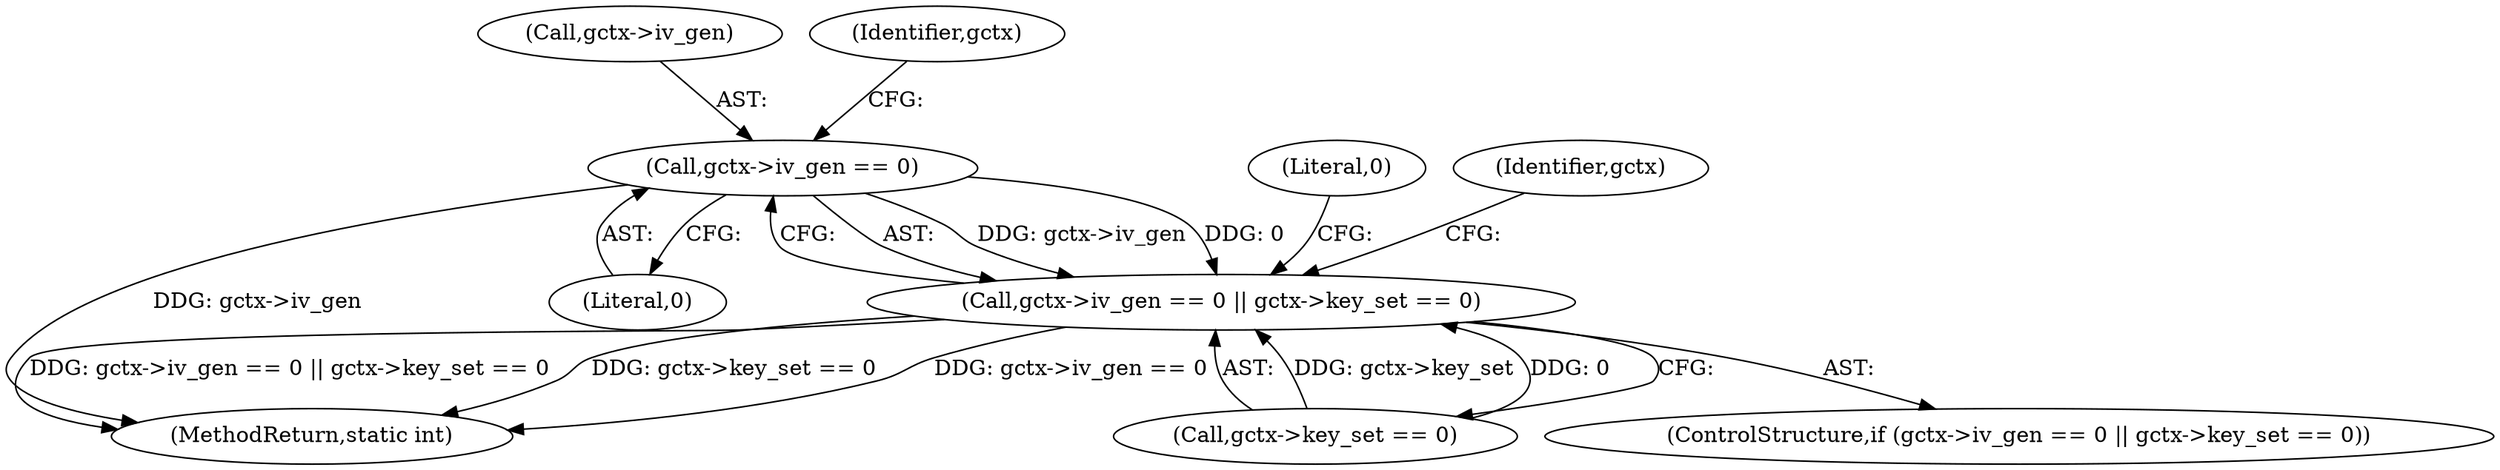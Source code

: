 digraph "0_openssl_00d965474b22b54e4275232bc71ee0c699c5cd21_0@pointer" {
"1000342" [label="(Call,gctx->iv_gen == 0)"];
"1000341" [label="(Call,gctx->iv_gen == 0 || gctx->key_set == 0)"];
"1000343" [label="(Call,gctx->iv_gen)"];
"1000342" [label="(Call,gctx->iv_gen == 0)"];
"1000340" [label="(ControlStructure,if (gctx->iv_gen == 0 || gctx->key_set == 0))"];
"1000341" [label="(Call,gctx->iv_gen == 0 || gctx->key_set == 0)"];
"1000353" [label="(Literal,0)"];
"1000357" [label="(Identifier,gctx)"];
"1000346" [label="(Literal,0)"];
"1000627" [label="(MethodReturn,static int)"];
"1000347" [label="(Call,gctx->key_set == 0)"];
"1000349" [label="(Identifier,gctx)"];
"1000342" -> "1000341"  [label="AST: "];
"1000342" -> "1000346"  [label="CFG: "];
"1000343" -> "1000342"  [label="AST: "];
"1000346" -> "1000342"  [label="AST: "];
"1000349" -> "1000342"  [label="CFG: "];
"1000341" -> "1000342"  [label="CFG: "];
"1000342" -> "1000627"  [label="DDG: gctx->iv_gen"];
"1000342" -> "1000341"  [label="DDG: gctx->iv_gen"];
"1000342" -> "1000341"  [label="DDG: 0"];
"1000341" -> "1000340"  [label="AST: "];
"1000341" -> "1000347"  [label="CFG: "];
"1000347" -> "1000341"  [label="AST: "];
"1000353" -> "1000341"  [label="CFG: "];
"1000357" -> "1000341"  [label="CFG: "];
"1000341" -> "1000627"  [label="DDG: gctx->key_set == 0"];
"1000341" -> "1000627"  [label="DDG: gctx->iv_gen == 0"];
"1000341" -> "1000627"  [label="DDG: gctx->iv_gen == 0 || gctx->key_set == 0"];
"1000347" -> "1000341"  [label="DDG: gctx->key_set"];
"1000347" -> "1000341"  [label="DDG: 0"];
}
